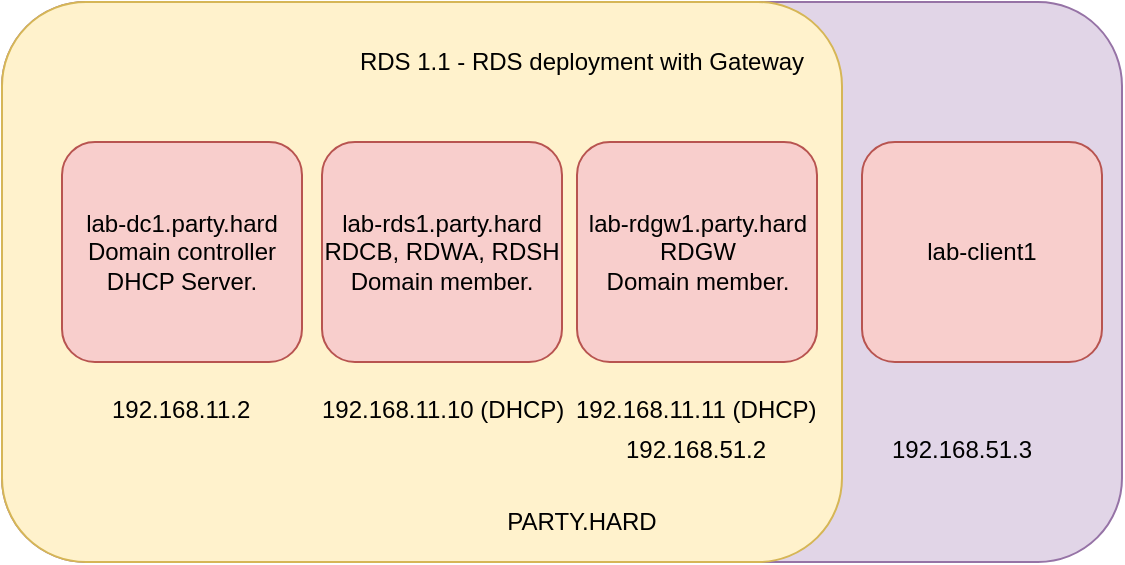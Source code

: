 <mxfile version="12.8.1" type="device"><diagram id="WRh_lZC7ZN-HsXl7I7hR" name="Page-1"><mxGraphModel dx="782" dy="420" grid="1" gridSize="10" guides="1" tooltips="1" connect="1" arrows="1" fold="1" page="1" pageScale="1" pageWidth="827" pageHeight="1169" math="0" shadow="0"><root><mxCell id="0"/><mxCell id="1" parent="0"/><mxCell id="bDUlGHDTjizgXgXH1n2G-20" value="" style="rounded=1;whiteSpace=wrap;html=1;fillColor=#e1d5e7;strokeColor=#9673a6;" parent="1" vertex="1"><mxGeometry x="110" y="40" width="560" height="280" as="geometry"/></mxCell><mxCell id="bDUlGHDTjizgXgXH1n2G-1" value="" style="rounded=1;whiteSpace=wrap;html=1;align=center;fillColor=#fff2cc;strokeColor=#d6b656;" parent="1" vertex="1"><mxGeometry x="110" y="40" width="420" height="280" as="geometry"/></mxCell><mxCell id="bDUlGHDTjizgXgXH1n2G-2" value="PARTY.HARD" style="text;html=1;strokeColor=none;fillColor=none;align=center;verticalAlign=middle;whiteSpace=wrap;rounded=0;" parent="1" vertex="1"><mxGeometry x="380" y="290" width="40" height="20" as="geometry"/></mxCell><mxCell id="bDUlGHDTjizgXgXH1n2G-3" value="lab-dc1.party.hard&lt;br&gt;Domain controller DHCP Server." style="rounded=1;whiteSpace=wrap;html=1;fillColor=#f8cecc;strokeColor=#b85450;" parent="1" vertex="1"><mxGeometry x="140" y="110" width="120" height="110" as="geometry"/></mxCell><mxCell id="bDUlGHDTjizgXgXH1n2G-4" value="lab-client1" style="rounded=1;whiteSpace=wrap;html=1;fillColor=#f8cecc;strokeColor=#b85450;" parent="1" vertex="1"><mxGeometry x="540" y="110" width="120" height="110" as="geometry"/></mxCell><mxCell id="bDUlGHDTjizgXgXH1n2G-6" value="192.168.11.2" style="text;html=1;" parent="1" vertex="1"><mxGeometry x="162.5" y="230" width="75" height="30" as="geometry"/></mxCell><mxCell id="bDUlGHDTjizgXgXH1n2G-7" value="192.168.11.10 (DHCP)" style="text;html=1;" parent="1" vertex="1"><mxGeometry x="267.5" y="230" width="125" height="30" as="geometry"/></mxCell><mxCell id="bDUlGHDTjizgXgXH1n2G-8" value="lab-rds1.party.hard&lt;br&gt;RDCB, RDWA, RDSH&lt;br&gt;Domain member." style="rounded=1;whiteSpace=wrap;html=1;fillColor=#f8cecc;strokeColor=#b85450;" parent="1" vertex="1"><mxGeometry x="270" y="110" width="120" height="110" as="geometry"/></mxCell><mxCell id="bDUlGHDTjizgXgXH1n2G-10" value="192.168.11.11 (DHCP)" style="text;html=1;" parent="1" vertex="1"><mxGeometry x="395" y="230" width="125" height="30" as="geometry"/></mxCell><mxCell id="bDUlGHDTjizgXgXH1n2G-11" value="RDS 1.1 - RDS deployment with Gateway" style="text;html=1;strokeColor=none;fillColor=none;align=center;verticalAlign=middle;whiteSpace=wrap;rounded=0;" parent="1" vertex="1"><mxGeometry x="250" y="60" width="300" height="20" as="geometry"/></mxCell><mxCell id="bDUlGHDTjizgXgXH1n2G-12" value="lab-rdgw1.party.hard&lt;br&gt;RDGW&lt;br&gt;Domain member." style="rounded=1;whiteSpace=wrap;html=1;fillColor=#f8cecc;strokeColor=#b85450;" parent="1" vertex="1"><mxGeometry x="397.5" y="110" width="120" height="110" as="geometry"/></mxCell><mxCell id="bDUlGHDTjizgXgXH1n2G-14" value="192.168.51.2" style="text;html=1;" parent="1" vertex="1"><mxGeometry x="420" y="250" width="75" height="30" as="geometry"/></mxCell><mxCell id="bDUlGHDTjizgXgXH1n2G-15" value="192.168.51.3" style="text;html=1;" parent="1" vertex="1"><mxGeometry x="552.5" y="250" width="75" height="30" as="geometry"/></mxCell></root></mxGraphModel></diagram></mxfile>